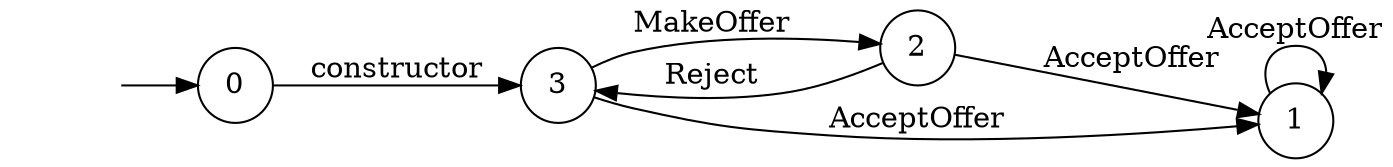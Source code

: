 digraph "Dapp-Automata-data/fuzzer/testnetdata-model-rq1/SimpleMarketplace/FSM-2" {
	graph [rankdir=LR]
	"" [label="" shape=plaintext]
	2 [label=2 shape=circle]
	3 [label=3 shape=circle]
	1 [label=1 shape=circle]
	0 [label=0 shape=circle]
	"" -> 0 [label=""]
	0 -> 3 [label=constructor]
	3 -> 2 [label=MakeOffer]
	3 -> 1 [label=AcceptOffer]
	1 -> 1 [label=AcceptOffer]
	2 -> 1 [label=AcceptOffer]
	2 -> 3 [label=Reject]
}
